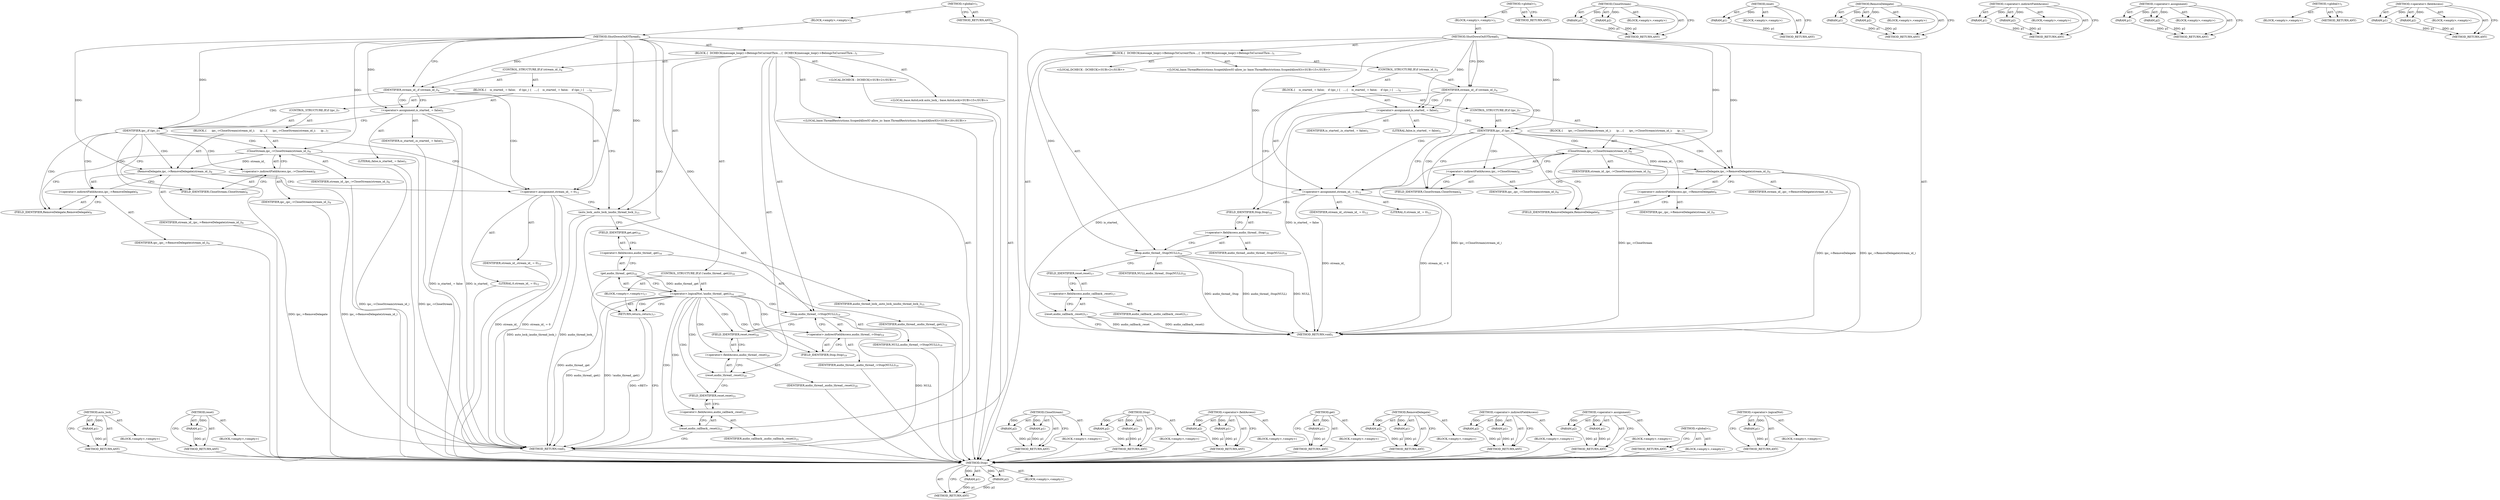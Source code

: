 digraph "&lt;operator&gt;.fieldAccess" {
vulnerable_103 [label=<(METHOD,auto_lock_)>];
vulnerable_104 [label=<(PARAM,p1)>];
vulnerable_105 [label=<(BLOCK,&lt;empty&gt;,&lt;empty&gt;)>];
vulnerable_106 [label=<(METHOD_RETURN,ANY)>];
vulnerable_125 [label=<(METHOD,reset)>];
vulnerable_126 [label=<(PARAM,p1)>];
vulnerable_127 [label=<(BLOCK,&lt;empty&gt;,&lt;empty&gt;)>];
vulnerable_128 [label=<(METHOD_RETURN,ANY)>];
vulnerable_6 [label=<(METHOD,&lt;global&gt;)<SUB>1</SUB>>];
vulnerable_7 [label=<(BLOCK,&lt;empty&gt;,&lt;empty&gt;)<SUB>1</SUB>>];
vulnerable_8 [label=<(METHOD,ShutDownOnIOThread)<SUB>1</SUB>>];
vulnerable_9 [label=<(BLOCK,{
  DCHECK(message_loop()-&gt;BelongsToCurrentThre...,{
  DCHECK(message_loop()-&gt;BelongsToCurrentThre...)<SUB>1</SUB>>];
vulnerable_10 [label="<(LOCAL,DCHECK : DCHECK)<SUB>2</SUB>>"];
vulnerable_11 [label=<(CONTROL_STRUCTURE,IF,if (stream_id_))<SUB>4</SUB>>];
vulnerable_12 [label=<(IDENTIFIER,stream_id_,if (stream_id_))<SUB>4</SUB>>];
vulnerable_13 [label=<(BLOCK,{
    is_started_ = false;

    if (ipc_) {
   ...,{
    is_started_ = false;

    if (ipc_) {
   ...)<SUB>4</SUB>>];
vulnerable_14 [label=<(&lt;operator&gt;.assignment,is_started_ = false)<SUB>5</SUB>>];
vulnerable_15 [label=<(IDENTIFIER,is_started_,is_started_ = false)<SUB>5</SUB>>];
vulnerable_16 [label=<(LITERAL,false,is_started_ = false)<SUB>5</SUB>>];
vulnerable_17 [label=<(CONTROL_STRUCTURE,IF,if (ipc_))<SUB>7</SUB>>];
vulnerable_18 [label=<(IDENTIFIER,ipc_,if (ipc_))<SUB>7</SUB>>];
vulnerable_19 [label=<(BLOCK,{
      ipc_-&gt;CloseStream(stream_id_);
      ip...,{
      ipc_-&gt;CloseStream(stream_id_);
      ip...)<SUB>7</SUB>>];
vulnerable_20 [label=<(CloseStream,ipc_-&gt;CloseStream(stream_id_))<SUB>8</SUB>>];
vulnerable_21 [label=<(&lt;operator&gt;.indirectFieldAccess,ipc_-&gt;CloseStream)<SUB>8</SUB>>];
vulnerable_22 [label=<(IDENTIFIER,ipc_,ipc_-&gt;CloseStream(stream_id_))<SUB>8</SUB>>];
vulnerable_23 [label=<(FIELD_IDENTIFIER,CloseStream,CloseStream)<SUB>8</SUB>>];
vulnerable_24 [label=<(IDENTIFIER,stream_id_,ipc_-&gt;CloseStream(stream_id_))<SUB>8</SUB>>];
vulnerable_25 [label=<(RemoveDelegate,ipc_-&gt;RemoveDelegate(stream_id_))<SUB>9</SUB>>];
vulnerable_26 [label=<(&lt;operator&gt;.indirectFieldAccess,ipc_-&gt;RemoveDelegate)<SUB>9</SUB>>];
vulnerable_27 [label=<(IDENTIFIER,ipc_,ipc_-&gt;RemoveDelegate(stream_id_))<SUB>9</SUB>>];
vulnerable_28 [label=<(FIELD_IDENTIFIER,RemoveDelegate,RemoveDelegate)<SUB>9</SUB>>];
vulnerable_29 [label=<(IDENTIFIER,stream_id_,ipc_-&gt;RemoveDelegate(stream_id_))<SUB>9</SUB>>];
vulnerable_30 [label=<(&lt;operator&gt;.assignment,stream_id_ = 0)<SUB>12</SUB>>];
vulnerable_31 [label=<(IDENTIFIER,stream_id_,stream_id_ = 0)<SUB>12</SUB>>];
vulnerable_32 [label=<(LITERAL,0,stream_id_ = 0)<SUB>12</SUB>>];
vulnerable_33 [label="<(LOCAL,base.AutoLock auto_lock_: base.AutoLock)<SUB>15</SUB>>"];
vulnerable_34 [label=<(auto_lock_,auto_lock_(audio_thread_lock_))<SUB>15</SUB>>];
vulnerable_35 [label=<(IDENTIFIER,audio_thread_lock_,auto_lock_(audio_thread_lock_))<SUB>15</SUB>>];
vulnerable_36 [label=<(CONTROL_STRUCTURE,IF,if (!audio_thread_.get()))<SUB>16</SUB>>];
vulnerable_37 [label=<(&lt;operator&gt;.logicalNot,!audio_thread_.get())<SUB>16</SUB>>];
vulnerable_38 [label=<(get,audio_thread_.get())<SUB>16</SUB>>];
vulnerable_39 [label=<(&lt;operator&gt;.fieldAccess,audio_thread_.get)<SUB>16</SUB>>];
vulnerable_40 [label=<(IDENTIFIER,audio_thread_,audio_thread_.get())<SUB>16</SUB>>];
vulnerable_41 [label=<(FIELD_IDENTIFIER,get,get)<SUB>16</SUB>>];
vulnerable_42 [label=<(BLOCK,&lt;empty&gt;,&lt;empty&gt;)<SUB>17</SUB>>];
vulnerable_43 [label=<(RETURN,return;,return;)<SUB>17</SUB>>];
vulnerable_44 [label="<(LOCAL,base.ThreadRestrictions.ScopedAllowIO allow_io: base.ThreadRestrictions.ScopedAllowIO)<SUB>18</SUB>>"];
vulnerable_45 [label=<(Stop,audio_thread_-&gt;Stop(NULL))<SUB>19</SUB>>];
vulnerable_46 [label=<(&lt;operator&gt;.indirectFieldAccess,audio_thread_-&gt;Stop)<SUB>19</SUB>>];
vulnerable_47 [label=<(IDENTIFIER,audio_thread_,audio_thread_-&gt;Stop(NULL))<SUB>19</SUB>>];
vulnerable_48 [label=<(FIELD_IDENTIFIER,Stop,Stop)<SUB>19</SUB>>];
vulnerable_49 [label=<(IDENTIFIER,NULL,audio_thread_-&gt;Stop(NULL))<SUB>19</SUB>>];
vulnerable_50 [label=<(reset,audio_thread_.reset())<SUB>20</SUB>>];
vulnerable_51 [label=<(&lt;operator&gt;.fieldAccess,audio_thread_.reset)<SUB>20</SUB>>];
vulnerable_52 [label=<(IDENTIFIER,audio_thread_,audio_thread_.reset())<SUB>20</SUB>>];
vulnerable_53 [label=<(FIELD_IDENTIFIER,reset,reset)<SUB>20</SUB>>];
vulnerable_54 [label=<(reset,audio_callback_.reset())<SUB>21</SUB>>];
vulnerable_55 [label=<(&lt;operator&gt;.fieldAccess,audio_callback_.reset)<SUB>21</SUB>>];
vulnerable_56 [label=<(IDENTIFIER,audio_callback_,audio_callback_.reset())<SUB>21</SUB>>];
vulnerable_57 [label=<(FIELD_IDENTIFIER,reset,reset)<SUB>21</SUB>>];
vulnerable_58 [label=<(METHOD_RETURN,void)<SUB>1</SUB>>];
vulnerable_60 [label=<(METHOD_RETURN,ANY)<SUB>1</SUB>>];
vulnerable_88 [label=<(METHOD,CloseStream)>];
vulnerable_89 [label=<(PARAM,p1)>];
vulnerable_90 [label=<(PARAM,p2)>];
vulnerable_91 [label=<(BLOCK,&lt;empty&gt;,&lt;empty&gt;)>];
vulnerable_92 [label=<(METHOD_RETURN,ANY)>];
vulnerable_120 [label=<(METHOD,Stop)>];
vulnerable_121 [label=<(PARAM,p1)>];
vulnerable_122 [label=<(PARAM,p2)>];
vulnerable_123 [label=<(BLOCK,&lt;empty&gt;,&lt;empty&gt;)>];
vulnerable_124 [label=<(METHOD_RETURN,ANY)>];
vulnerable_115 [label=<(METHOD,&lt;operator&gt;.fieldAccess)>];
vulnerable_116 [label=<(PARAM,p1)>];
vulnerable_117 [label=<(PARAM,p2)>];
vulnerable_118 [label=<(BLOCK,&lt;empty&gt;,&lt;empty&gt;)>];
vulnerable_119 [label=<(METHOD_RETURN,ANY)>];
vulnerable_111 [label=<(METHOD,get)>];
vulnerable_112 [label=<(PARAM,p1)>];
vulnerable_113 [label=<(BLOCK,&lt;empty&gt;,&lt;empty&gt;)>];
vulnerable_114 [label=<(METHOD_RETURN,ANY)>];
vulnerable_98 [label=<(METHOD,RemoveDelegate)>];
vulnerable_99 [label=<(PARAM,p1)>];
vulnerable_100 [label=<(PARAM,p2)>];
vulnerable_101 [label=<(BLOCK,&lt;empty&gt;,&lt;empty&gt;)>];
vulnerable_102 [label=<(METHOD_RETURN,ANY)>];
vulnerable_93 [label=<(METHOD,&lt;operator&gt;.indirectFieldAccess)>];
vulnerable_94 [label=<(PARAM,p1)>];
vulnerable_95 [label=<(PARAM,p2)>];
vulnerable_96 [label=<(BLOCK,&lt;empty&gt;,&lt;empty&gt;)>];
vulnerable_97 [label=<(METHOD_RETURN,ANY)>];
vulnerable_83 [label=<(METHOD,&lt;operator&gt;.assignment)>];
vulnerable_84 [label=<(PARAM,p1)>];
vulnerable_85 [label=<(PARAM,p2)>];
vulnerable_86 [label=<(BLOCK,&lt;empty&gt;,&lt;empty&gt;)>];
vulnerable_87 [label=<(METHOD_RETURN,ANY)>];
vulnerable_77 [label=<(METHOD,&lt;global&gt;)<SUB>1</SUB>>];
vulnerable_78 [label=<(BLOCK,&lt;empty&gt;,&lt;empty&gt;)>];
vulnerable_79 [label=<(METHOD_RETURN,ANY)>];
vulnerable_107 [label=<(METHOD,&lt;operator&gt;.logicalNot)>];
vulnerable_108 [label=<(PARAM,p1)>];
vulnerable_109 [label=<(BLOCK,&lt;empty&gt;,&lt;empty&gt;)>];
vulnerable_110 [label=<(METHOD_RETURN,ANY)>];
fixed_86 [label=<(METHOD,Stop)>];
fixed_87 [label=<(PARAM,p1)>];
fixed_88 [label=<(PARAM,p2)>];
fixed_89 [label=<(BLOCK,&lt;empty&gt;,&lt;empty&gt;)>];
fixed_90 [label=<(METHOD_RETURN,ANY)>];
fixed_6 [label=<(METHOD,&lt;global&gt;)<SUB>1</SUB>>];
fixed_7 [label=<(BLOCK,&lt;empty&gt;,&lt;empty&gt;)<SUB>1</SUB>>];
fixed_8 [label=<(METHOD,ShutDownOnIOThread)<SUB>1</SUB>>];
fixed_9 [label=<(BLOCK,{
  DCHECK(message_loop()-&gt;BelongsToCurrentThre...,{
  DCHECK(message_loop()-&gt;BelongsToCurrentThre...)<SUB>1</SUB>>];
fixed_10 [label="<(LOCAL,DCHECK : DCHECK)<SUB>2</SUB>>"];
fixed_11 [label=<(CONTROL_STRUCTURE,IF,if (stream_id_))<SUB>4</SUB>>];
fixed_12 [label=<(IDENTIFIER,stream_id_,if (stream_id_))<SUB>4</SUB>>];
fixed_13 [label=<(BLOCK,{
    is_started_ = false;

    if (ipc_) {
   ...,{
    is_started_ = false;

    if (ipc_) {
   ...)<SUB>4</SUB>>];
fixed_14 [label=<(&lt;operator&gt;.assignment,is_started_ = false)<SUB>5</SUB>>];
fixed_15 [label=<(IDENTIFIER,is_started_,is_started_ = false)<SUB>5</SUB>>];
fixed_16 [label=<(LITERAL,false,is_started_ = false)<SUB>5</SUB>>];
fixed_17 [label=<(CONTROL_STRUCTURE,IF,if (ipc_))<SUB>7</SUB>>];
fixed_18 [label=<(IDENTIFIER,ipc_,if (ipc_))<SUB>7</SUB>>];
fixed_19 [label=<(BLOCK,{
      ipc_-&gt;CloseStream(stream_id_);
      ip...,{
      ipc_-&gt;CloseStream(stream_id_);
      ip...)<SUB>7</SUB>>];
fixed_20 [label=<(CloseStream,ipc_-&gt;CloseStream(stream_id_))<SUB>8</SUB>>];
fixed_21 [label=<(&lt;operator&gt;.indirectFieldAccess,ipc_-&gt;CloseStream)<SUB>8</SUB>>];
fixed_22 [label=<(IDENTIFIER,ipc_,ipc_-&gt;CloseStream(stream_id_))<SUB>8</SUB>>];
fixed_23 [label=<(FIELD_IDENTIFIER,CloseStream,CloseStream)<SUB>8</SUB>>];
fixed_24 [label=<(IDENTIFIER,stream_id_,ipc_-&gt;CloseStream(stream_id_))<SUB>8</SUB>>];
fixed_25 [label=<(RemoveDelegate,ipc_-&gt;RemoveDelegate(stream_id_))<SUB>9</SUB>>];
fixed_26 [label=<(&lt;operator&gt;.indirectFieldAccess,ipc_-&gt;RemoveDelegate)<SUB>9</SUB>>];
fixed_27 [label=<(IDENTIFIER,ipc_,ipc_-&gt;RemoveDelegate(stream_id_))<SUB>9</SUB>>];
fixed_28 [label=<(FIELD_IDENTIFIER,RemoveDelegate,RemoveDelegate)<SUB>9</SUB>>];
fixed_29 [label=<(IDENTIFIER,stream_id_,ipc_-&gt;RemoveDelegate(stream_id_))<SUB>9</SUB>>];
fixed_30 [label=<(&lt;operator&gt;.assignment,stream_id_ = 0)<SUB>12</SUB>>];
fixed_31 [label=<(IDENTIFIER,stream_id_,stream_id_ = 0)<SUB>12</SUB>>];
fixed_32 [label=<(LITERAL,0,stream_id_ = 0)<SUB>12</SUB>>];
fixed_33 [label="<(LOCAL,base.ThreadRestrictions.ScopedAllowIO allow_io: base.ThreadRestrictions.ScopedAllowIO)<SUB>15</SUB>>"];
fixed_34 [label=<(Stop,audio_thread_.Stop(NULL))<SUB>16</SUB>>];
fixed_35 [label=<(&lt;operator&gt;.fieldAccess,audio_thread_.Stop)<SUB>16</SUB>>];
fixed_36 [label=<(IDENTIFIER,audio_thread_,audio_thread_.Stop(NULL))<SUB>16</SUB>>];
fixed_37 [label=<(FIELD_IDENTIFIER,Stop,Stop)<SUB>16</SUB>>];
fixed_38 [label=<(IDENTIFIER,NULL,audio_thread_.Stop(NULL))<SUB>16</SUB>>];
fixed_39 [label=<(reset,audio_callback_.reset())<SUB>17</SUB>>];
fixed_40 [label=<(&lt;operator&gt;.fieldAccess,audio_callback_.reset)<SUB>17</SUB>>];
fixed_41 [label=<(IDENTIFIER,audio_callback_,audio_callback_.reset())<SUB>17</SUB>>];
fixed_42 [label=<(FIELD_IDENTIFIER,reset,reset)<SUB>17</SUB>>];
fixed_43 [label=<(METHOD_RETURN,void)<SUB>1</SUB>>];
fixed_45 [label=<(METHOD_RETURN,ANY)<SUB>1</SUB>>];
fixed_71 [label=<(METHOD,CloseStream)>];
fixed_72 [label=<(PARAM,p1)>];
fixed_73 [label=<(PARAM,p2)>];
fixed_74 [label=<(BLOCK,&lt;empty&gt;,&lt;empty&gt;)>];
fixed_75 [label=<(METHOD_RETURN,ANY)>];
fixed_96 [label=<(METHOD,reset)>];
fixed_97 [label=<(PARAM,p1)>];
fixed_98 [label=<(BLOCK,&lt;empty&gt;,&lt;empty&gt;)>];
fixed_99 [label=<(METHOD_RETURN,ANY)>];
fixed_81 [label=<(METHOD,RemoveDelegate)>];
fixed_82 [label=<(PARAM,p1)>];
fixed_83 [label=<(PARAM,p2)>];
fixed_84 [label=<(BLOCK,&lt;empty&gt;,&lt;empty&gt;)>];
fixed_85 [label=<(METHOD_RETURN,ANY)>];
fixed_76 [label=<(METHOD,&lt;operator&gt;.indirectFieldAccess)>];
fixed_77 [label=<(PARAM,p1)>];
fixed_78 [label=<(PARAM,p2)>];
fixed_79 [label=<(BLOCK,&lt;empty&gt;,&lt;empty&gt;)>];
fixed_80 [label=<(METHOD_RETURN,ANY)>];
fixed_66 [label=<(METHOD,&lt;operator&gt;.assignment)>];
fixed_67 [label=<(PARAM,p1)>];
fixed_68 [label=<(PARAM,p2)>];
fixed_69 [label=<(BLOCK,&lt;empty&gt;,&lt;empty&gt;)>];
fixed_70 [label=<(METHOD_RETURN,ANY)>];
fixed_60 [label=<(METHOD,&lt;global&gt;)<SUB>1</SUB>>];
fixed_61 [label=<(BLOCK,&lt;empty&gt;,&lt;empty&gt;)>];
fixed_62 [label=<(METHOD_RETURN,ANY)>];
fixed_91 [label=<(METHOD,&lt;operator&gt;.fieldAccess)>];
fixed_92 [label=<(PARAM,p1)>];
fixed_93 [label=<(PARAM,p2)>];
fixed_94 [label=<(BLOCK,&lt;empty&gt;,&lt;empty&gt;)>];
fixed_95 [label=<(METHOD_RETURN,ANY)>];
vulnerable_103 -> vulnerable_104  [key=0, label="AST: "];
vulnerable_103 -> vulnerable_104  [key=1, label="DDG: "];
vulnerable_103 -> vulnerable_105  [key=0, label="AST: "];
vulnerable_103 -> vulnerable_106  [key=0, label="AST: "];
vulnerable_103 -> vulnerable_106  [key=1, label="CFG: "];
vulnerable_104 -> vulnerable_106  [key=0, label="DDG: p1"];
vulnerable_105 -> fixed_86  [key=0];
vulnerable_106 -> fixed_86  [key=0];
vulnerable_125 -> vulnerable_126  [key=0, label="AST: "];
vulnerable_125 -> vulnerable_126  [key=1, label="DDG: "];
vulnerable_125 -> vulnerable_127  [key=0, label="AST: "];
vulnerable_125 -> vulnerable_128  [key=0, label="AST: "];
vulnerable_125 -> vulnerable_128  [key=1, label="CFG: "];
vulnerable_126 -> vulnerable_128  [key=0, label="DDG: p1"];
vulnerable_127 -> fixed_86  [key=0];
vulnerable_128 -> fixed_86  [key=0];
vulnerable_6 -> vulnerable_7  [key=0, label="AST: "];
vulnerable_6 -> vulnerable_60  [key=0, label="AST: "];
vulnerable_6 -> vulnerable_60  [key=1, label="CFG: "];
vulnerable_7 -> vulnerable_8  [key=0, label="AST: "];
vulnerable_8 -> vulnerable_9  [key=0, label="AST: "];
vulnerable_8 -> vulnerable_58  [key=0, label="AST: "];
vulnerable_8 -> vulnerable_12  [key=0, label="CFG: "];
vulnerable_8 -> vulnerable_12  [key=1, label="DDG: "];
vulnerable_8 -> vulnerable_34  [key=0, label="DDG: "];
vulnerable_8 -> vulnerable_45  [key=0, label="DDG: "];
vulnerable_8 -> vulnerable_14  [key=0, label="DDG: "];
vulnerable_8 -> vulnerable_30  [key=0, label="DDG: "];
vulnerable_8 -> vulnerable_43  [key=0, label="DDG: "];
vulnerable_8 -> vulnerable_18  [key=0, label="DDG: "];
vulnerable_8 -> vulnerable_20  [key=0, label="DDG: "];
vulnerable_8 -> vulnerable_25  [key=0, label="DDG: "];
vulnerable_9 -> vulnerable_10  [key=0, label="AST: "];
vulnerable_9 -> vulnerable_11  [key=0, label="AST: "];
vulnerable_9 -> vulnerable_33  [key=0, label="AST: "];
vulnerable_9 -> vulnerable_34  [key=0, label="AST: "];
vulnerable_9 -> vulnerable_36  [key=0, label="AST: "];
vulnerable_9 -> vulnerable_44  [key=0, label="AST: "];
vulnerable_9 -> vulnerable_45  [key=0, label="AST: "];
vulnerable_9 -> vulnerable_50  [key=0, label="AST: "];
vulnerable_9 -> vulnerable_54  [key=0, label="AST: "];
vulnerable_10 -> fixed_86  [key=0];
vulnerable_11 -> vulnerable_12  [key=0, label="AST: "];
vulnerable_11 -> vulnerable_13  [key=0, label="AST: "];
vulnerable_12 -> vulnerable_14  [key=0, label="CFG: "];
vulnerable_12 -> vulnerable_14  [key=1, label="CDG: "];
vulnerable_12 -> vulnerable_34  [key=0, label="CFG: "];
vulnerable_12 -> vulnerable_30  [key=0, label="CDG: "];
vulnerable_12 -> vulnerable_18  [key=0, label="CDG: "];
vulnerable_13 -> vulnerable_14  [key=0, label="AST: "];
vulnerable_13 -> vulnerable_17  [key=0, label="AST: "];
vulnerable_13 -> vulnerable_30  [key=0, label="AST: "];
vulnerable_14 -> vulnerable_15  [key=0, label="AST: "];
vulnerable_14 -> vulnerable_16  [key=0, label="AST: "];
vulnerable_14 -> vulnerable_18  [key=0, label="CFG: "];
vulnerable_14 -> vulnerable_58  [key=0, label="DDG: is_started_ = false"];
vulnerable_14 -> vulnerable_58  [key=1, label="DDG: is_started_"];
vulnerable_15 -> fixed_86  [key=0];
vulnerable_16 -> fixed_86  [key=0];
vulnerable_17 -> vulnerable_18  [key=0, label="AST: "];
vulnerable_17 -> vulnerable_19  [key=0, label="AST: "];
vulnerable_18 -> vulnerable_23  [key=0, label="CFG: "];
vulnerable_18 -> vulnerable_23  [key=1, label="CDG: "];
vulnerable_18 -> vulnerable_30  [key=0, label="CFG: "];
vulnerable_18 -> vulnerable_21  [key=0, label="CDG: "];
vulnerable_18 -> vulnerable_26  [key=0, label="CDG: "];
vulnerable_18 -> vulnerable_28  [key=0, label="CDG: "];
vulnerable_18 -> vulnerable_20  [key=0, label="CDG: "];
vulnerable_18 -> vulnerable_25  [key=0, label="CDG: "];
vulnerable_19 -> vulnerable_20  [key=0, label="AST: "];
vulnerable_19 -> vulnerable_25  [key=0, label="AST: "];
vulnerable_20 -> vulnerable_21  [key=0, label="AST: "];
vulnerable_20 -> vulnerable_24  [key=0, label="AST: "];
vulnerable_20 -> vulnerable_28  [key=0, label="CFG: "];
vulnerable_20 -> vulnerable_58  [key=0, label="DDG: ipc_-&gt;CloseStream"];
vulnerable_20 -> vulnerable_58  [key=1, label="DDG: ipc_-&gt;CloseStream(stream_id_)"];
vulnerable_20 -> vulnerable_25  [key=0, label="DDG: stream_id_"];
vulnerable_21 -> vulnerable_22  [key=0, label="AST: "];
vulnerable_21 -> vulnerable_23  [key=0, label="AST: "];
vulnerable_21 -> vulnerable_20  [key=0, label="CFG: "];
vulnerable_22 -> fixed_86  [key=0];
vulnerable_23 -> vulnerable_21  [key=0, label="CFG: "];
vulnerable_24 -> fixed_86  [key=0];
vulnerable_25 -> vulnerable_26  [key=0, label="AST: "];
vulnerable_25 -> vulnerable_29  [key=0, label="AST: "];
vulnerable_25 -> vulnerable_30  [key=0, label="CFG: "];
vulnerable_25 -> vulnerable_58  [key=0, label="DDG: ipc_-&gt;RemoveDelegate"];
vulnerable_25 -> vulnerable_58  [key=1, label="DDG: ipc_-&gt;RemoveDelegate(stream_id_)"];
vulnerable_26 -> vulnerable_27  [key=0, label="AST: "];
vulnerable_26 -> vulnerable_28  [key=0, label="AST: "];
vulnerable_26 -> vulnerable_25  [key=0, label="CFG: "];
vulnerable_27 -> fixed_86  [key=0];
vulnerable_28 -> vulnerable_26  [key=0, label="CFG: "];
vulnerable_29 -> fixed_86  [key=0];
vulnerable_30 -> vulnerable_31  [key=0, label="AST: "];
vulnerable_30 -> vulnerable_32  [key=0, label="AST: "];
vulnerable_30 -> vulnerable_34  [key=0, label="CFG: "];
vulnerable_30 -> vulnerable_58  [key=0, label="DDG: stream_id_"];
vulnerable_30 -> vulnerable_58  [key=1, label="DDG: stream_id_ = 0"];
vulnerable_31 -> fixed_86  [key=0];
vulnerable_32 -> fixed_86  [key=0];
vulnerable_33 -> fixed_86  [key=0];
vulnerable_34 -> vulnerable_35  [key=0, label="AST: "];
vulnerable_34 -> vulnerable_41  [key=0, label="CFG: "];
vulnerable_34 -> vulnerable_58  [key=0, label="DDG: auto_lock_(audio_thread_lock_)"];
vulnerable_34 -> vulnerable_58  [key=1, label="DDG: audio_thread_lock_"];
vulnerable_35 -> fixed_86  [key=0];
vulnerable_36 -> vulnerable_37  [key=0, label="AST: "];
vulnerable_36 -> vulnerable_42  [key=0, label="AST: "];
vulnerable_37 -> vulnerable_38  [key=0, label="AST: "];
vulnerable_37 -> vulnerable_43  [key=0, label="CFG: "];
vulnerable_37 -> vulnerable_43  [key=1, label="CDG: "];
vulnerable_37 -> vulnerable_48  [key=0, label="CFG: "];
vulnerable_37 -> vulnerable_48  [key=1, label="CDG: "];
vulnerable_37 -> vulnerable_58  [key=0, label="DDG: audio_thread_.get()"];
vulnerable_37 -> vulnerable_58  [key=1, label="DDG: !audio_thread_.get()"];
vulnerable_37 -> vulnerable_51  [key=0, label="CDG: "];
vulnerable_37 -> vulnerable_57  [key=0, label="CDG: "];
vulnerable_37 -> vulnerable_46  [key=0, label="CDG: "];
vulnerable_37 -> vulnerable_53  [key=0, label="CDG: "];
vulnerable_37 -> vulnerable_45  [key=0, label="CDG: "];
vulnerable_37 -> vulnerable_50  [key=0, label="CDG: "];
vulnerable_37 -> vulnerable_55  [key=0, label="CDG: "];
vulnerable_37 -> vulnerable_54  [key=0, label="CDG: "];
vulnerable_38 -> vulnerable_39  [key=0, label="AST: "];
vulnerable_38 -> vulnerable_37  [key=0, label="CFG: "];
vulnerable_38 -> vulnerable_37  [key=1, label="DDG: audio_thread_.get"];
vulnerable_38 -> vulnerable_58  [key=0, label="DDG: audio_thread_.get"];
vulnerable_39 -> vulnerable_40  [key=0, label="AST: "];
vulnerable_39 -> vulnerable_41  [key=0, label="AST: "];
vulnerable_39 -> vulnerable_38  [key=0, label="CFG: "];
vulnerable_40 -> fixed_86  [key=0];
vulnerable_41 -> vulnerable_39  [key=0, label="CFG: "];
vulnerable_42 -> vulnerable_43  [key=0, label="AST: "];
vulnerable_43 -> vulnerable_58  [key=0, label="CFG: "];
vulnerable_43 -> vulnerable_58  [key=1, label="DDG: &lt;RET&gt;"];
vulnerable_44 -> fixed_86  [key=0];
vulnerable_45 -> vulnerable_46  [key=0, label="AST: "];
vulnerable_45 -> vulnerable_49  [key=0, label="AST: "];
vulnerable_45 -> vulnerable_53  [key=0, label="CFG: "];
vulnerable_45 -> vulnerable_58  [key=0, label="DDG: NULL"];
vulnerable_46 -> vulnerable_47  [key=0, label="AST: "];
vulnerable_46 -> vulnerable_48  [key=0, label="AST: "];
vulnerable_46 -> vulnerable_45  [key=0, label="CFG: "];
vulnerable_47 -> fixed_86  [key=0];
vulnerable_48 -> vulnerable_46  [key=0, label="CFG: "];
vulnerable_49 -> fixed_86  [key=0];
vulnerable_50 -> vulnerable_51  [key=0, label="AST: "];
vulnerable_50 -> vulnerable_57  [key=0, label="CFG: "];
vulnerable_51 -> vulnerable_52  [key=0, label="AST: "];
vulnerable_51 -> vulnerable_53  [key=0, label="AST: "];
vulnerable_51 -> vulnerable_50  [key=0, label="CFG: "];
vulnerable_52 -> fixed_86  [key=0];
vulnerable_53 -> vulnerable_51  [key=0, label="CFG: "];
vulnerable_54 -> vulnerable_55  [key=0, label="AST: "];
vulnerable_54 -> vulnerable_58  [key=0, label="CFG: "];
vulnerable_55 -> vulnerable_56  [key=0, label="AST: "];
vulnerable_55 -> vulnerable_57  [key=0, label="AST: "];
vulnerable_55 -> vulnerable_54  [key=0, label="CFG: "];
vulnerable_56 -> fixed_86  [key=0];
vulnerable_57 -> vulnerable_55  [key=0, label="CFG: "];
vulnerable_58 -> fixed_86  [key=0];
vulnerable_60 -> fixed_86  [key=0];
vulnerable_88 -> vulnerable_89  [key=0, label="AST: "];
vulnerable_88 -> vulnerable_89  [key=1, label="DDG: "];
vulnerable_88 -> vulnerable_91  [key=0, label="AST: "];
vulnerable_88 -> vulnerable_90  [key=0, label="AST: "];
vulnerable_88 -> vulnerable_90  [key=1, label="DDG: "];
vulnerable_88 -> vulnerable_92  [key=0, label="AST: "];
vulnerable_88 -> vulnerable_92  [key=1, label="CFG: "];
vulnerable_89 -> vulnerable_92  [key=0, label="DDG: p1"];
vulnerable_90 -> vulnerable_92  [key=0, label="DDG: p2"];
vulnerable_91 -> fixed_86  [key=0];
vulnerable_92 -> fixed_86  [key=0];
vulnerable_120 -> vulnerable_121  [key=0, label="AST: "];
vulnerable_120 -> vulnerable_121  [key=1, label="DDG: "];
vulnerable_120 -> vulnerable_123  [key=0, label="AST: "];
vulnerable_120 -> vulnerable_122  [key=0, label="AST: "];
vulnerable_120 -> vulnerable_122  [key=1, label="DDG: "];
vulnerable_120 -> vulnerable_124  [key=0, label="AST: "];
vulnerable_120 -> vulnerable_124  [key=1, label="CFG: "];
vulnerable_121 -> vulnerable_124  [key=0, label="DDG: p1"];
vulnerable_122 -> vulnerable_124  [key=0, label="DDG: p2"];
vulnerable_123 -> fixed_86  [key=0];
vulnerable_124 -> fixed_86  [key=0];
vulnerable_115 -> vulnerable_116  [key=0, label="AST: "];
vulnerable_115 -> vulnerable_116  [key=1, label="DDG: "];
vulnerable_115 -> vulnerable_118  [key=0, label="AST: "];
vulnerable_115 -> vulnerable_117  [key=0, label="AST: "];
vulnerable_115 -> vulnerable_117  [key=1, label="DDG: "];
vulnerable_115 -> vulnerable_119  [key=0, label="AST: "];
vulnerable_115 -> vulnerable_119  [key=1, label="CFG: "];
vulnerable_116 -> vulnerable_119  [key=0, label="DDG: p1"];
vulnerable_117 -> vulnerable_119  [key=0, label="DDG: p2"];
vulnerable_118 -> fixed_86  [key=0];
vulnerable_119 -> fixed_86  [key=0];
vulnerable_111 -> vulnerable_112  [key=0, label="AST: "];
vulnerable_111 -> vulnerable_112  [key=1, label="DDG: "];
vulnerable_111 -> vulnerable_113  [key=0, label="AST: "];
vulnerable_111 -> vulnerable_114  [key=0, label="AST: "];
vulnerable_111 -> vulnerable_114  [key=1, label="CFG: "];
vulnerable_112 -> vulnerable_114  [key=0, label="DDG: p1"];
vulnerable_113 -> fixed_86  [key=0];
vulnerable_114 -> fixed_86  [key=0];
vulnerable_98 -> vulnerable_99  [key=0, label="AST: "];
vulnerable_98 -> vulnerable_99  [key=1, label="DDG: "];
vulnerable_98 -> vulnerable_101  [key=0, label="AST: "];
vulnerable_98 -> vulnerable_100  [key=0, label="AST: "];
vulnerable_98 -> vulnerable_100  [key=1, label="DDG: "];
vulnerable_98 -> vulnerable_102  [key=0, label="AST: "];
vulnerable_98 -> vulnerable_102  [key=1, label="CFG: "];
vulnerable_99 -> vulnerable_102  [key=0, label="DDG: p1"];
vulnerable_100 -> vulnerable_102  [key=0, label="DDG: p2"];
vulnerable_101 -> fixed_86  [key=0];
vulnerable_102 -> fixed_86  [key=0];
vulnerable_93 -> vulnerable_94  [key=0, label="AST: "];
vulnerable_93 -> vulnerable_94  [key=1, label="DDG: "];
vulnerable_93 -> vulnerable_96  [key=0, label="AST: "];
vulnerable_93 -> vulnerable_95  [key=0, label="AST: "];
vulnerable_93 -> vulnerable_95  [key=1, label="DDG: "];
vulnerable_93 -> vulnerable_97  [key=0, label="AST: "];
vulnerable_93 -> vulnerable_97  [key=1, label="CFG: "];
vulnerable_94 -> vulnerable_97  [key=0, label="DDG: p1"];
vulnerable_95 -> vulnerable_97  [key=0, label="DDG: p2"];
vulnerable_96 -> fixed_86  [key=0];
vulnerable_97 -> fixed_86  [key=0];
vulnerable_83 -> vulnerable_84  [key=0, label="AST: "];
vulnerable_83 -> vulnerable_84  [key=1, label="DDG: "];
vulnerable_83 -> vulnerable_86  [key=0, label="AST: "];
vulnerable_83 -> vulnerable_85  [key=0, label="AST: "];
vulnerable_83 -> vulnerable_85  [key=1, label="DDG: "];
vulnerable_83 -> vulnerable_87  [key=0, label="AST: "];
vulnerable_83 -> vulnerable_87  [key=1, label="CFG: "];
vulnerable_84 -> vulnerable_87  [key=0, label="DDG: p1"];
vulnerable_85 -> vulnerable_87  [key=0, label="DDG: p2"];
vulnerable_86 -> fixed_86  [key=0];
vulnerable_87 -> fixed_86  [key=0];
vulnerable_77 -> vulnerable_78  [key=0, label="AST: "];
vulnerable_77 -> vulnerable_79  [key=0, label="AST: "];
vulnerable_77 -> vulnerable_79  [key=1, label="CFG: "];
vulnerable_78 -> fixed_86  [key=0];
vulnerable_79 -> fixed_86  [key=0];
vulnerable_107 -> vulnerable_108  [key=0, label="AST: "];
vulnerable_107 -> vulnerable_108  [key=1, label="DDG: "];
vulnerable_107 -> vulnerable_109  [key=0, label="AST: "];
vulnerable_107 -> vulnerable_110  [key=0, label="AST: "];
vulnerable_107 -> vulnerable_110  [key=1, label="CFG: "];
vulnerable_108 -> vulnerable_110  [key=0, label="DDG: p1"];
vulnerable_109 -> fixed_86  [key=0];
vulnerable_110 -> fixed_86  [key=0];
fixed_86 -> fixed_87  [key=0, label="AST: "];
fixed_86 -> fixed_87  [key=1, label="DDG: "];
fixed_86 -> fixed_89  [key=0, label="AST: "];
fixed_86 -> fixed_88  [key=0, label="AST: "];
fixed_86 -> fixed_88  [key=1, label="DDG: "];
fixed_86 -> fixed_90  [key=0, label="AST: "];
fixed_86 -> fixed_90  [key=1, label="CFG: "];
fixed_87 -> fixed_90  [key=0, label="DDG: p1"];
fixed_88 -> fixed_90  [key=0, label="DDG: p2"];
fixed_6 -> fixed_7  [key=0, label="AST: "];
fixed_6 -> fixed_45  [key=0, label="AST: "];
fixed_6 -> fixed_45  [key=1, label="CFG: "];
fixed_7 -> fixed_8  [key=0, label="AST: "];
fixed_8 -> fixed_9  [key=0, label="AST: "];
fixed_8 -> fixed_43  [key=0, label="AST: "];
fixed_8 -> fixed_12  [key=0, label="CFG: "];
fixed_8 -> fixed_12  [key=1, label="DDG: "];
fixed_8 -> fixed_34  [key=0, label="DDG: "];
fixed_8 -> fixed_14  [key=0, label="DDG: "];
fixed_8 -> fixed_30  [key=0, label="DDG: "];
fixed_8 -> fixed_18  [key=0, label="DDG: "];
fixed_8 -> fixed_20  [key=0, label="DDG: "];
fixed_8 -> fixed_25  [key=0, label="DDG: "];
fixed_9 -> fixed_10  [key=0, label="AST: "];
fixed_9 -> fixed_11  [key=0, label="AST: "];
fixed_9 -> fixed_33  [key=0, label="AST: "];
fixed_9 -> fixed_34  [key=0, label="AST: "];
fixed_9 -> fixed_39  [key=0, label="AST: "];
fixed_11 -> fixed_12  [key=0, label="AST: "];
fixed_11 -> fixed_13  [key=0, label="AST: "];
fixed_12 -> fixed_14  [key=0, label="CFG: "];
fixed_12 -> fixed_14  [key=1, label="CDG: "];
fixed_12 -> fixed_37  [key=0, label="CFG: "];
fixed_12 -> fixed_30  [key=0, label="CDG: "];
fixed_12 -> fixed_18  [key=0, label="CDG: "];
fixed_13 -> fixed_14  [key=0, label="AST: "];
fixed_13 -> fixed_17  [key=0, label="AST: "];
fixed_13 -> fixed_30  [key=0, label="AST: "];
fixed_14 -> fixed_15  [key=0, label="AST: "];
fixed_14 -> fixed_16  [key=0, label="AST: "];
fixed_14 -> fixed_18  [key=0, label="CFG: "];
fixed_14 -> fixed_43  [key=0, label="DDG: is_started_ = false"];
fixed_14 -> fixed_43  [key=1, label="DDG: is_started_"];
fixed_17 -> fixed_18  [key=0, label="AST: "];
fixed_17 -> fixed_19  [key=0, label="AST: "];
fixed_18 -> fixed_23  [key=0, label="CFG: "];
fixed_18 -> fixed_23  [key=1, label="CDG: "];
fixed_18 -> fixed_30  [key=0, label="CFG: "];
fixed_18 -> fixed_21  [key=0, label="CDG: "];
fixed_18 -> fixed_26  [key=0, label="CDG: "];
fixed_18 -> fixed_28  [key=0, label="CDG: "];
fixed_18 -> fixed_20  [key=0, label="CDG: "];
fixed_18 -> fixed_25  [key=0, label="CDG: "];
fixed_19 -> fixed_20  [key=0, label="AST: "];
fixed_19 -> fixed_25  [key=0, label="AST: "];
fixed_20 -> fixed_21  [key=0, label="AST: "];
fixed_20 -> fixed_24  [key=0, label="AST: "];
fixed_20 -> fixed_28  [key=0, label="CFG: "];
fixed_20 -> fixed_43  [key=0, label="DDG: ipc_-&gt;CloseStream"];
fixed_20 -> fixed_43  [key=1, label="DDG: ipc_-&gt;CloseStream(stream_id_)"];
fixed_20 -> fixed_25  [key=0, label="DDG: stream_id_"];
fixed_21 -> fixed_22  [key=0, label="AST: "];
fixed_21 -> fixed_23  [key=0, label="AST: "];
fixed_21 -> fixed_20  [key=0, label="CFG: "];
fixed_23 -> fixed_21  [key=0, label="CFG: "];
fixed_25 -> fixed_26  [key=0, label="AST: "];
fixed_25 -> fixed_29  [key=0, label="AST: "];
fixed_25 -> fixed_30  [key=0, label="CFG: "];
fixed_25 -> fixed_43  [key=0, label="DDG: ipc_-&gt;RemoveDelegate"];
fixed_25 -> fixed_43  [key=1, label="DDG: ipc_-&gt;RemoveDelegate(stream_id_)"];
fixed_26 -> fixed_27  [key=0, label="AST: "];
fixed_26 -> fixed_28  [key=0, label="AST: "];
fixed_26 -> fixed_25  [key=0, label="CFG: "];
fixed_28 -> fixed_26  [key=0, label="CFG: "];
fixed_30 -> fixed_31  [key=0, label="AST: "];
fixed_30 -> fixed_32  [key=0, label="AST: "];
fixed_30 -> fixed_37  [key=0, label="CFG: "];
fixed_30 -> fixed_43  [key=0, label="DDG: stream_id_"];
fixed_30 -> fixed_43  [key=1, label="DDG: stream_id_ = 0"];
fixed_34 -> fixed_35  [key=0, label="AST: "];
fixed_34 -> fixed_38  [key=0, label="AST: "];
fixed_34 -> fixed_42  [key=0, label="CFG: "];
fixed_34 -> fixed_43  [key=0, label="DDG: audio_thread_.Stop"];
fixed_34 -> fixed_43  [key=1, label="DDG: audio_thread_.Stop(NULL)"];
fixed_34 -> fixed_43  [key=2, label="DDG: NULL"];
fixed_35 -> fixed_36  [key=0, label="AST: "];
fixed_35 -> fixed_37  [key=0, label="AST: "];
fixed_35 -> fixed_34  [key=0, label="CFG: "];
fixed_37 -> fixed_35  [key=0, label="CFG: "];
fixed_39 -> fixed_40  [key=0, label="AST: "];
fixed_39 -> fixed_43  [key=0, label="CFG: "];
fixed_39 -> fixed_43  [key=1, label="DDG: audio_callback_.reset"];
fixed_39 -> fixed_43  [key=2, label="DDG: audio_callback_.reset()"];
fixed_40 -> fixed_41  [key=0, label="AST: "];
fixed_40 -> fixed_42  [key=0, label="AST: "];
fixed_40 -> fixed_39  [key=0, label="CFG: "];
fixed_42 -> fixed_40  [key=0, label="CFG: "];
fixed_71 -> fixed_72  [key=0, label="AST: "];
fixed_71 -> fixed_72  [key=1, label="DDG: "];
fixed_71 -> fixed_74  [key=0, label="AST: "];
fixed_71 -> fixed_73  [key=0, label="AST: "];
fixed_71 -> fixed_73  [key=1, label="DDG: "];
fixed_71 -> fixed_75  [key=0, label="AST: "];
fixed_71 -> fixed_75  [key=1, label="CFG: "];
fixed_72 -> fixed_75  [key=0, label="DDG: p1"];
fixed_73 -> fixed_75  [key=0, label="DDG: p2"];
fixed_96 -> fixed_97  [key=0, label="AST: "];
fixed_96 -> fixed_97  [key=1, label="DDG: "];
fixed_96 -> fixed_98  [key=0, label="AST: "];
fixed_96 -> fixed_99  [key=0, label="AST: "];
fixed_96 -> fixed_99  [key=1, label="CFG: "];
fixed_97 -> fixed_99  [key=0, label="DDG: p1"];
fixed_81 -> fixed_82  [key=0, label="AST: "];
fixed_81 -> fixed_82  [key=1, label="DDG: "];
fixed_81 -> fixed_84  [key=0, label="AST: "];
fixed_81 -> fixed_83  [key=0, label="AST: "];
fixed_81 -> fixed_83  [key=1, label="DDG: "];
fixed_81 -> fixed_85  [key=0, label="AST: "];
fixed_81 -> fixed_85  [key=1, label="CFG: "];
fixed_82 -> fixed_85  [key=0, label="DDG: p1"];
fixed_83 -> fixed_85  [key=0, label="DDG: p2"];
fixed_76 -> fixed_77  [key=0, label="AST: "];
fixed_76 -> fixed_77  [key=1, label="DDG: "];
fixed_76 -> fixed_79  [key=0, label="AST: "];
fixed_76 -> fixed_78  [key=0, label="AST: "];
fixed_76 -> fixed_78  [key=1, label="DDG: "];
fixed_76 -> fixed_80  [key=0, label="AST: "];
fixed_76 -> fixed_80  [key=1, label="CFG: "];
fixed_77 -> fixed_80  [key=0, label="DDG: p1"];
fixed_78 -> fixed_80  [key=0, label="DDG: p2"];
fixed_66 -> fixed_67  [key=0, label="AST: "];
fixed_66 -> fixed_67  [key=1, label="DDG: "];
fixed_66 -> fixed_69  [key=0, label="AST: "];
fixed_66 -> fixed_68  [key=0, label="AST: "];
fixed_66 -> fixed_68  [key=1, label="DDG: "];
fixed_66 -> fixed_70  [key=0, label="AST: "];
fixed_66 -> fixed_70  [key=1, label="CFG: "];
fixed_67 -> fixed_70  [key=0, label="DDG: p1"];
fixed_68 -> fixed_70  [key=0, label="DDG: p2"];
fixed_60 -> fixed_61  [key=0, label="AST: "];
fixed_60 -> fixed_62  [key=0, label="AST: "];
fixed_60 -> fixed_62  [key=1, label="CFG: "];
fixed_91 -> fixed_92  [key=0, label="AST: "];
fixed_91 -> fixed_92  [key=1, label="DDG: "];
fixed_91 -> fixed_94  [key=0, label="AST: "];
fixed_91 -> fixed_93  [key=0, label="AST: "];
fixed_91 -> fixed_93  [key=1, label="DDG: "];
fixed_91 -> fixed_95  [key=0, label="AST: "];
fixed_91 -> fixed_95  [key=1, label="CFG: "];
fixed_92 -> fixed_95  [key=0, label="DDG: p1"];
fixed_93 -> fixed_95  [key=0, label="DDG: p2"];
}
